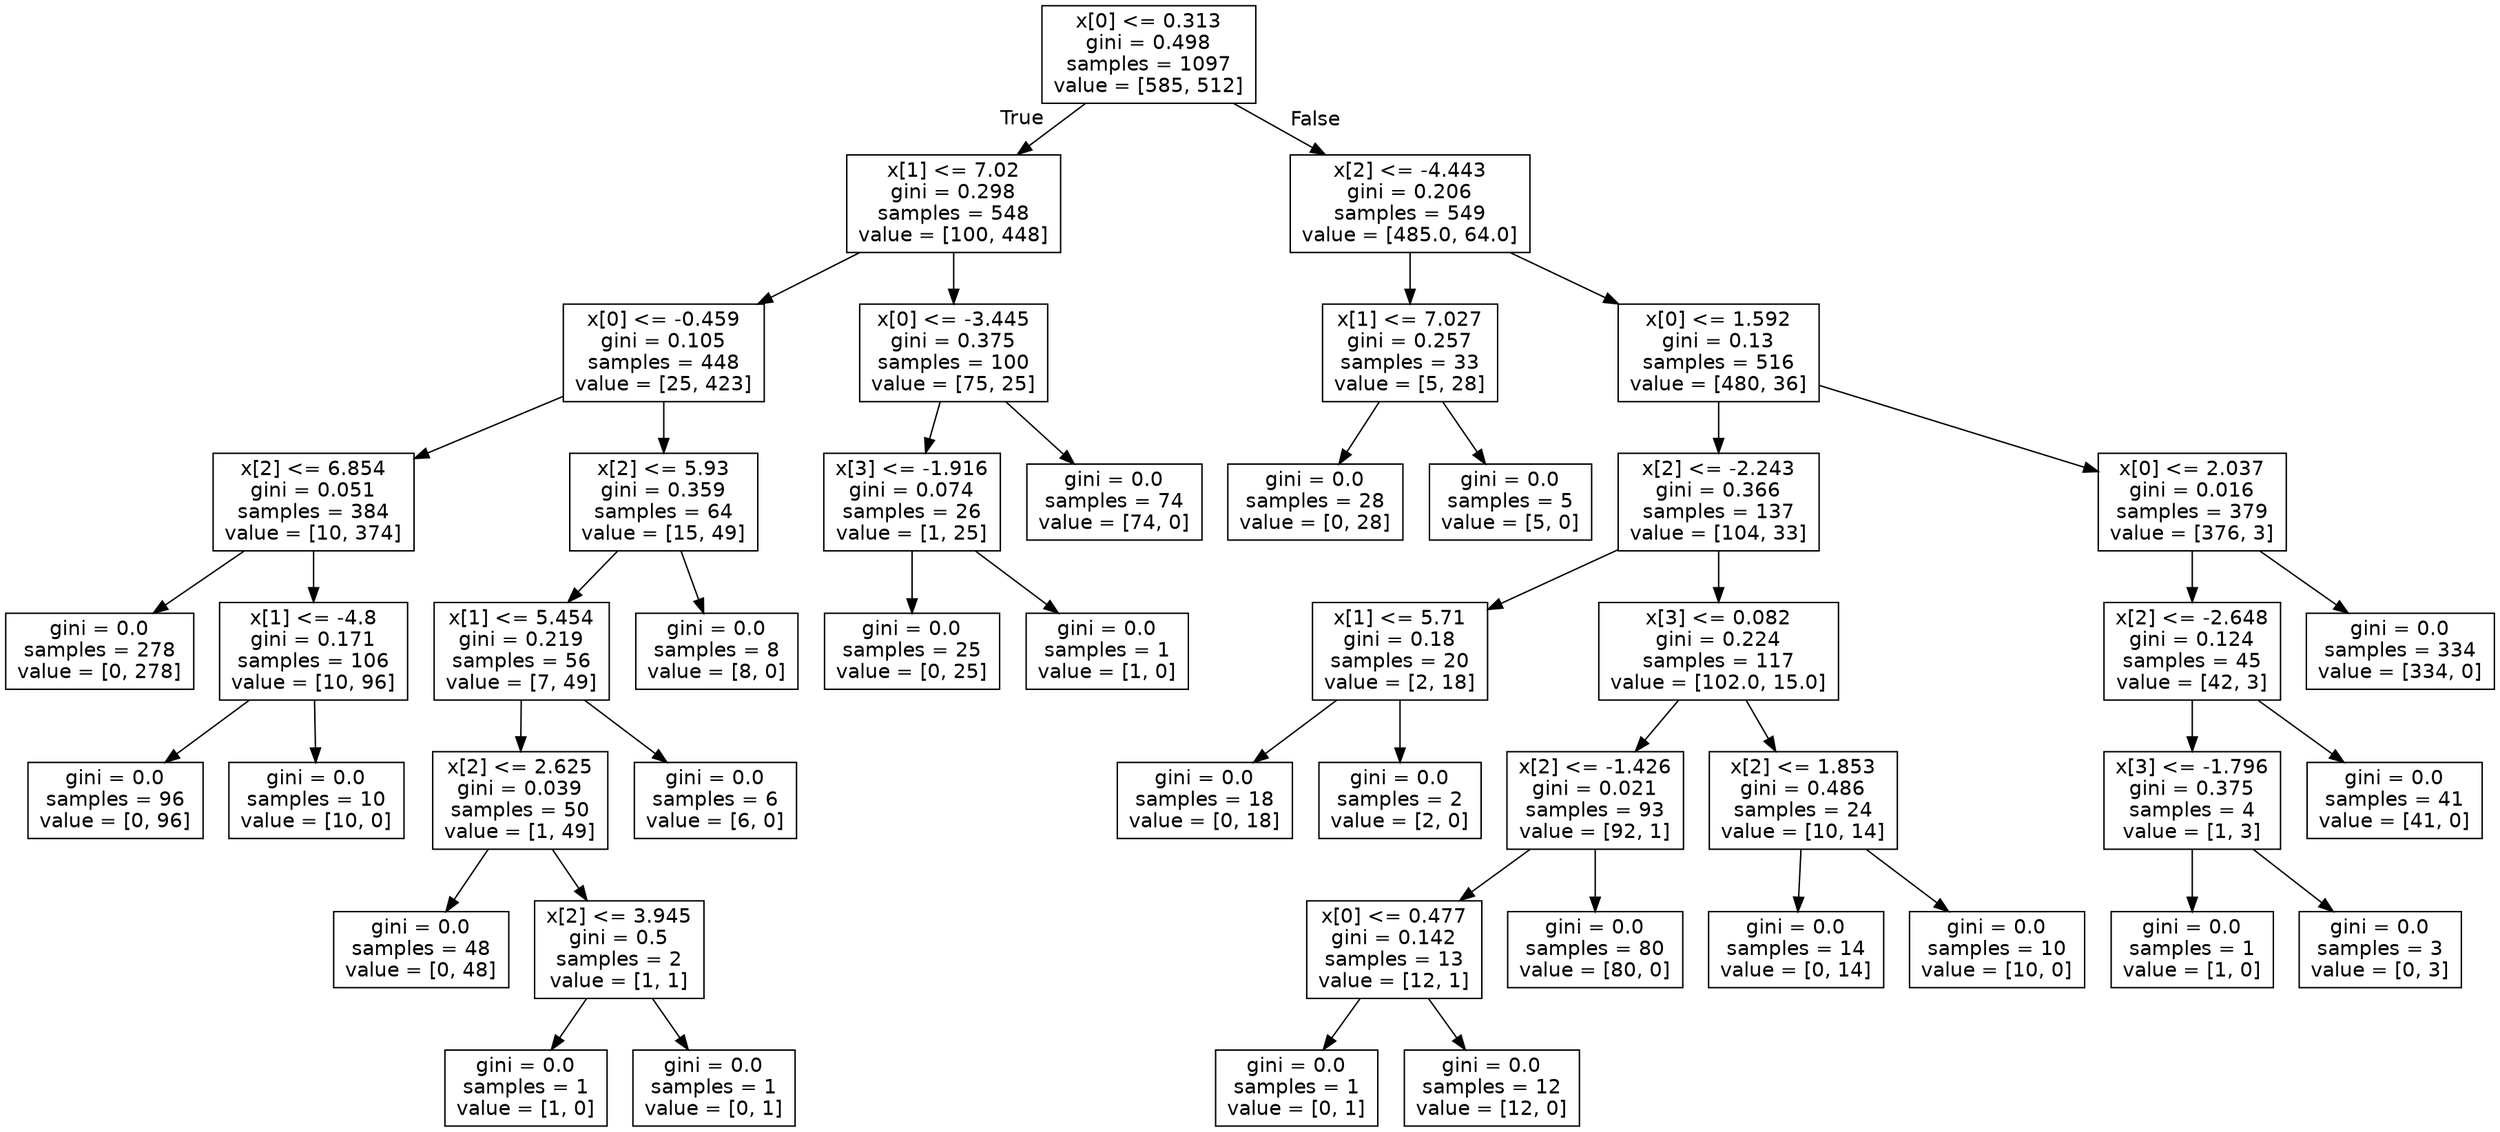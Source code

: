 digraph Tree {
node [shape=box, fontname="helvetica"] ;
edge [fontname="helvetica"] ;
0 [label="x[0] <= 0.313\ngini = 0.498\nsamples = 1097\nvalue = [585, 512]"] ;
1 [label="x[1] <= 7.02\ngini = 0.298\nsamples = 548\nvalue = [100, 448]"] ;
0 -> 1 [labeldistance=2.5, labelangle=45, headlabel="True"] ;
2 [label="x[0] <= -0.459\ngini = 0.105\nsamples = 448\nvalue = [25, 423]"] ;
1 -> 2 ;
3 [label="x[2] <= 6.854\ngini = 0.051\nsamples = 384\nvalue = [10, 374]"] ;
2 -> 3 ;
4 [label="gini = 0.0\nsamples = 278\nvalue = [0, 278]"] ;
3 -> 4 ;
5 [label="x[1] <= -4.8\ngini = 0.171\nsamples = 106\nvalue = [10, 96]"] ;
3 -> 5 ;
6 [label="gini = 0.0\nsamples = 96\nvalue = [0, 96]"] ;
5 -> 6 ;
7 [label="gini = 0.0\nsamples = 10\nvalue = [10, 0]"] ;
5 -> 7 ;
8 [label="x[2] <= 5.93\ngini = 0.359\nsamples = 64\nvalue = [15, 49]"] ;
2 -> 8 ;
9 [label="x[1] <= 5.454\ngini = 0.219\nsamples = 56\nvalue = [7, 49]"] ;
8 -> 9 ;
10 [label="x[2] <= 2.625\ngini = 0.039\nsamples = 50\nvalue = [1, 49]"] ;
9 -> 10 ;
11 [label="gini = 0.0\nsamples = 48\nvalue = [0, 48]"] ;
10 -> 11 ;
12 [label="x[2] <= 3.945\ngini = 0.5\nsamples = 2\nvalue = [1, 1]"] ;
10 -> 12 ;
13 [label="gini = 0.0\nsamples = 1\nvalue = [1, 0]"] ;
12 -> 13 ;
14 [label="gini = 0.0\nsamples = 1\nvalue = [0, 1]"] ;
12 -> 14 ;
15 [label="gini = 0.0\nsamples = 6\nvalue = [6, 0]"] ;
9 -> 15 ;
16 [label="gini = 0.0\nsamples = 8\nvalue = [8, 0]"] ;
8 -> 16 ;
17 [label="x[0] <= -3.445\ngini = 0.375\nsamples = 100\nvalue = [75, 25]"] ;
1 -> 17 ;
18 [label="x[3] <= -1.916\ngini = 0.074\nsamples = 26\nvalue = [1, 25]"] ;
17 -> 18 ;
19 [label="gini = 0.0\nsamples = 25\nvalue = [0, 25]"] ;
18 -> 19 ;
20 [label="gini = 0.0\nsamples = 1\nvalue = [1, 0]"] ;
18 -> 20 ;
21 [label="gini = 0.0\nsamples = 74\nvalue = [74, 0]"] ;
17 -> 21 ;
22 [label="x[2] <= -4.443\ngini = 0.206\nsamples = 549\nvalue = [485.0, 64.0]"] ;
0 -> 22 [labeldistance=2.5, labelangle=-45, headlabel="False"] ;
23 [label="x[1] <= 7.027\ngini = 0.257\nsamples = 33\nvalue = [5, 28]"] ;
22 -> 23 ;
24 [label="gini = 0.0\nsamples = 28\nvalue = [0, 28]"] ;
23 -> 24 ;
25 [label="gini = 0.0\nsamples = 5\nvalue = [5, 0]"] ;
23 -> 25 ;
26 [label="x[0] <= 1.592\ngini = 0.13\nsamples = 516\nvalue = [480, 36]"] ;
22 -> 26 ;
27 [label="x[2] <= -2.243\ngini = 0.366\nsamples = 137\nvalue = [104, 33]"] ;
26 -> 27 ;
28 [label="x[1] <= 5.71\ngini = 0.18\nsamples = 20\nvalue = [2, 18]"] ;
27 -> 28 ;
29 [label="gini = 0.0\nsamples = 18\nvalue = [0, 18]"] ;
28 -> 29 ;
30 [label="gini = 0.0\nsamples = 2\nvalue = [2, 0]"] ;
28 -> 30 ;
31 [label="x[3] <= 0.082\ngini = 0.224\nsamples = 117\nvalue = [102.0, 15.0]"] ;
27 -> 31 ;
32 [label="x[2] <= -1.426\ngini = 0.021\nsamples = 93\nvalue = [92, 1]"] ;
31 -> 32 ;
33 [label="x[0] <= 0.477\ngini = 0.142\nsamples = 13\nvalue = [12, 1]"] ;
32 -> 33 ;
34 [label="gini = 0.0\nsamples = 1\nvalue = [0, 1]"] ;
33 -> 34 ;
35 [label="gini = 0.0\nsamples = 12\nvalue = [12, 0]"] ;
33 -> 35 ;
36 [label="gini = 0.0\nsamples = 80\nvalue = [80, 0]"] ;
32 -> 36 ;
37 [label="x[2] <= 1.853\ngini = 0.486\nsamples = 24\nvalue = [10, 14]"] ;
31 -> 37 ;
38 [label="gini = 0.0\nsamples = 14\nvalue = [0, 14]"] ;
37 -> 38 ;
39 [label="gini = 0.0\nsamples = 10\nvalue = [10, 0]"] ;
37 -> 39 ;
40 [label="x[0] <= 2.037\ngini = 0.016\nsamples = 379\nvalue = [376, 3]"] ;
26 -> 40 ;
41 [label="x[2] <= -2.648\ngini = 0.124\nsamples = 45\nvalue = [42, 3]"] ;
40 -> 41 ;
42 [label="x[3] <= -1.796\ngini = 0.375\nsamples = 4\nvalue = [1, 3]"] ;
41 -> 42 ;
43 [label="gini = 0.0\nsamples = 1\nvalue = [1, 0]"] ;
42 -> 43 ;
44 [label="gini = 0.0\nsamples = 3\nvalue = [0, 3]"] ;
42 -> 44 ;
45 [label="gini = 0.0\nsamples = 41\nvalue = [41, 0]"] ;
41 -> 45 ;
46 [label="gini = 0.0\nsamples = 334\nvalue = [334, 0]"] ;
40 -> 46 ;
}